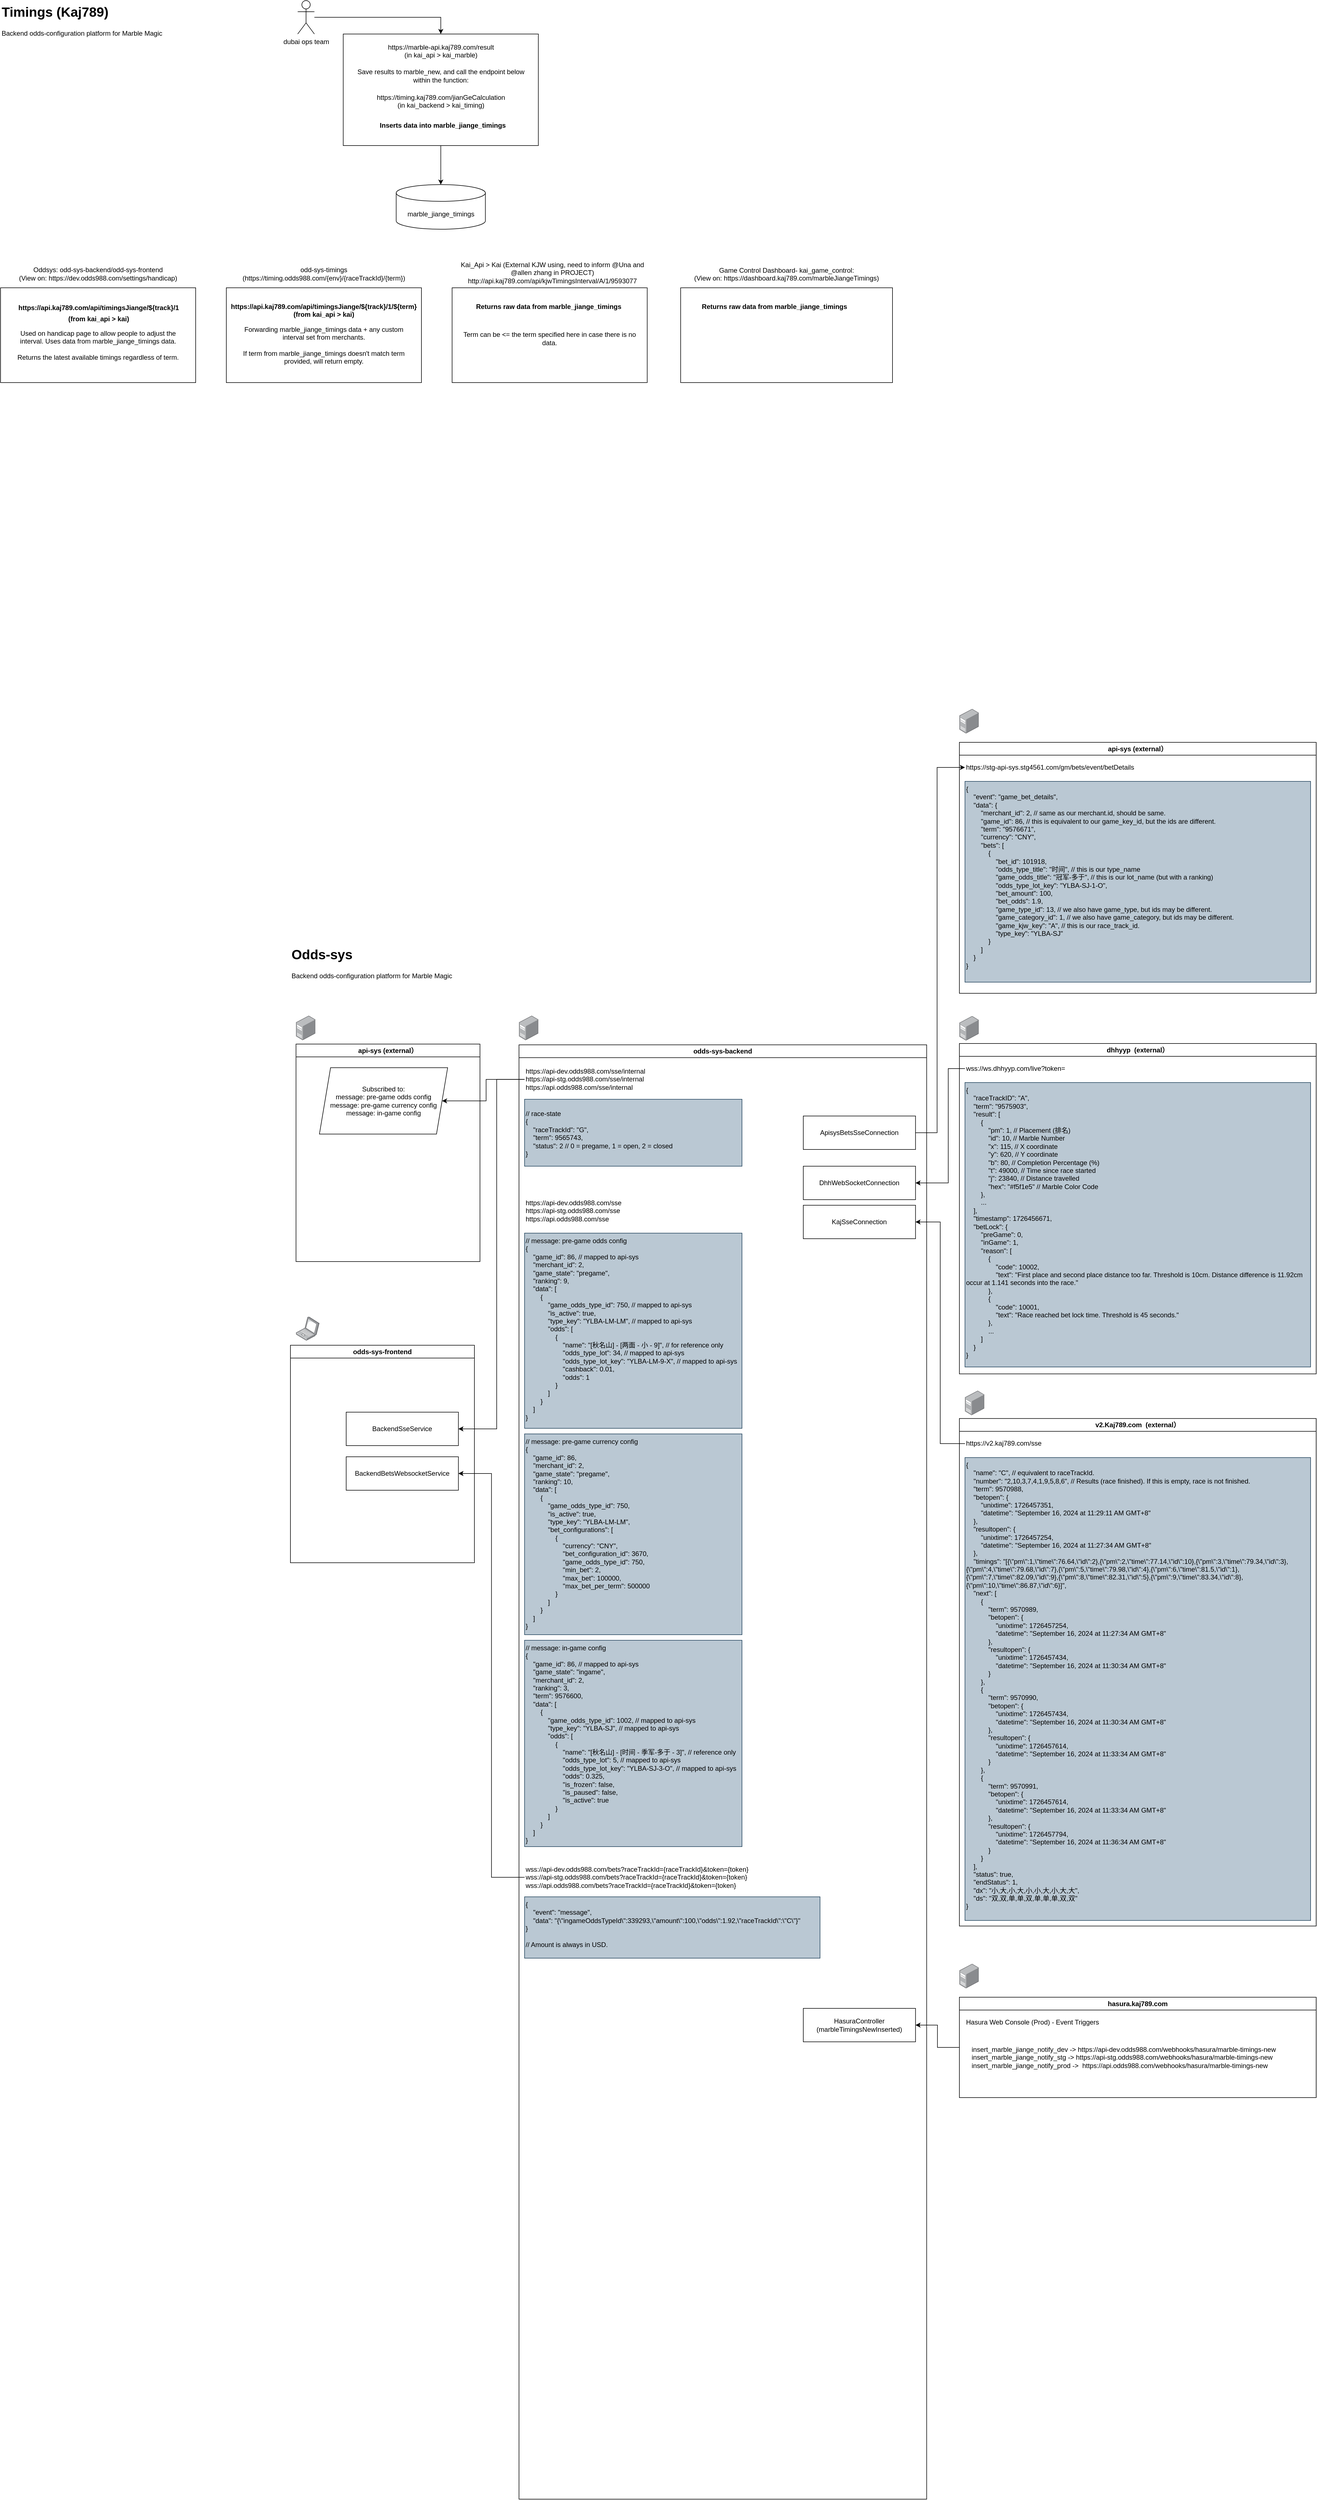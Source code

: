<mxfile version="24.8.6">
  <diagram name="Page-1" id="a9Bd8awxfXG4mOf1hPGa">
    <mxGraphModel dx="8350" dy="5600" grid="1" gridSize="10" guides="1" tooltips="1" connect="1" arrows="1" fold="1" page="1" pageScale="1" pageWidth="850" pageHeight="1100" math="0" shadow="0">
      <root>
        <mxCell id="0" />
        <mxCell id="1" parent="0" />
        <mxCell id="6cosJ_ruShOTFv7M89cE-29" value="" style="rounded=0;whiteSpace=wrap;html=1;fontSize=11;" parent="1" vertex="1">
          <mxGeometry x="-85.29" y="-1550" width="350" height="200" as="geometry" />
        </mxCell>
        <mxCell id="RhFKpbfhdEMoOrh1-Fe3-15" value="odds-sys-backend" style="swimlane;whiteSpace=wrap;html=1;startSize=23;" parent="1" vertex="1">
          <mxGeometry x="230" y="262.4" width="731.3" height="2607.6" as="geometry" />
        </mxCell>
        <mxCell id="RhFKpbfhdEMoOrh1-Fe3-16" value="DhhWebSocketConnection" style="rounded=0;whiteSpace=wrap;html=1;" parent="RhFKpbfhdEMoOrh1-Fe3-15" vertex="1">
          <mxGeometry x="510" y="217.6" width="201.3" height="60" as="geometry" />
        </mxCell>
        <mxCell id="RhFKpbfhdEMoOrh1-Fe3-17" value="KajSseConnection" style="rounded=0;whiteSpace=wrap;html=1;" parent="RhFKpbfhdEMoOrh1-Fe3-15" vertex="1">
          <mxGeometry x="510" y="287.6" width="201.3" height="60" as="geometry" />
        </mxCell>
        <mxCell id="RhFKpbfhdEMoOrh1-Fe3-18" value="https://api-dev.odds988.com/sse/internal&lt;br&gt;https://api-stg.odds988.com/sse/internal&lt;br&gt;https://api.odds988.com/sse/internal" style="text;align=left;verticalAlign=middle;whiteSpace=wrap;rounded=0;html=1;" parent="RhFKpbfhdEMoOrh1-Fe3-15" vertex="1">
          <mxGeometry x="10" y="32" width="260" height="60" as="geometry" />
        </mxCell>
        <mxCell id="12gwARSlPllt_peua3XU-6" value="&lt;p style=&quot;&quot;&gt;&lt;font face=&quot;Helvetica&quot;&gt;&lt;span style=&quot;white-space: pre;&quot;&gt;// race-state&lt;br&gt;{&lt;br&gt;&lt;/span&gt;&lt;span style=&quot;white-space: pre;&quot;&gt;    &quot;raceTrackId&quot;: &quot;G&quot;,&lt;br&gt;&lt;/span&gt;&lt;span style=&quot;white-space: pre;&quot;&gt;    &quot;term&quot;: 9565743,&lt;br&gt;&lt;/span&gt;&lt;span style=&quot;white-space: pre;&quot;&gt;    &quot;status&quot;: 2 // 0 = pregame, 1 = open, 2 = closed&lt;br/&gt;&lt;/span&gt;&lt;span style=&quot;white-space: pre;&quot;&gt;}&lt;/span&gt;&lt;/font&gt;&lt;/p&gt;" style="text;overflow=hidden;rounded=0;whiteSpace=wrap;fillColor=#bac8d3;strokeColor=#23445d;html=1;fontColor=default;" parent="RhFKpbfhdEMoOrh1-Fe3-15" vertex="1">
          <mxGeometry x="10" y="97.6" width="390" height="120" as="geometry" />
        </mxCell>
        <mxCell id="12gwARSlPllt_peua3XU-7" value="&lt;div&gt;// message: pre-game odds config&lt;br&gt;{&lt;/div&gt;&lt;div&gt;&amp;nbsp; &amp;nbsp; &quot;game_id&quot;: 86, // mapped to api-sys&lt;/div&gt;&lt;div&gt;&amp;nbsp; &amp;nbsp; &quot;merchant_id&quot;: 2,&lt;/div&gt;&lt;div&gt;&amp;nbsp; &amp;nbsp; &quot;game_state&quot;: &quot;pregame&quot;,&lt;/div&gt;&lt;div&gt;&amp;nbsp; &amp;nbsp; &quot;ranking&quot;: 9,&lt;/div&gt;&lt;div&gt;&amp;nbsp; &amp;nbsp; &quot;data&quot;: [&lt;/div&gt;&lt;div&gt;&amp;nbsp; &amp;nbsp; &amp;nbsp; &amp;nbsp; {&lt;/div&gt;&lt;div&gt;&amp;nbsp; &amp;nbsp; &amp;nbsp; &amp;nbsp; &amp;nbsp; &amp;nbsp; &quot;game_odds_type_id&quot;: 750, // mapped to api-sys&lt;/div&gt;&lt;div&gt;&amp;nbsp; &amp;nbsp; &amp;nbsp; &amp;nbsp; &amp;nbsp; &amp;nbsp; &quot;is_active&quot;: true,&amp;nbsp;&lt;/div&gt;&lt;div&gt;&amp;nbsp; &amp;nbsp; &amp;nbsp; &amp;nbsp; &amp;nbsp; &amp;nbsp; &quot;type_key&quot;: &quot;YLBA-LM-LM&quot;, // mapped to api-sys&lt;/div&gt;&lt;div&gt;&amp;nbsp; &amp;nbsp; &amp;nbsp; &amp;nbsp; &amp;nbsp; &amp;nbsp; &quot;odds&quot;: [&lt;/div&gt;&lt;div&gt;&amp;nbsp; &amp;nbsp; &amp;nbsp; &amp;nbsp; &amp;nbsp; &amp;nbsp; &amp;nbsp; &amp;nbsp; {&lt;/div&gt;&lt;div&gt;&amp;nbsp; &amp;nbsp; &amp;nbsp; &amp;nbsp; &amp;nbsp; &amp;nbsp; &amp;nbsp; &amp;nbsp; &amp;nbsp; &amp;nbsp; &quot;name&quot;: &quot;[秋名山] - [两面 - 小 - 9]&quot;, // for reference only&lt;/div&gt;&lt;div&gt;&amp;nbsp; &amp;nbsp; &amp;nbsp; &amp;nbsp; &amp;nbsp; &amp;nbsp; &amp;nbsp; &amp;nbsp; &amp;nbsp; &amp;nbsp; &quot;odds_type_lot&quot;: 34, // mapped to api-sys&lt;/div&gt;&lt;div&gt;&amp;nbsp; &amp;nbsp; &amp;nbsp; &amp;nbsp; &amp;nbsp; &amp;nbsp; &amp;nbsp; &amp;nbsp; &amp;nbsp; &amp;nbsp; &quot;odds_type_lot_key&quot;: &quot;YLBA-LM-9-X&quot;, // mapped to api-sys&lt;/div&gt;&lt;div&gt;&amp;nbsp; &amp;nbsp; &amp;nbsp; &amp;nbsp; &amp;nbsp; &amp;nbsp; &amp;nbsp; &amp;nbsp; &amp;nbsp; &amp;nbsp; &quot;cashback&quot;: 0.01,&lt;/div&gt;&lt;div&gt;&amp;nbsp; &amp;nbsp; &amp;nbsp; &amp;nbsp; &amp;nbsp; &amp;nbsp; &amp;nbsp; &amp;nbsp; &amp;nbsp; &amp;nbsp; &quot;odds&quot;: 1&lt;/div&gt;&lt;div&gt;&amp;nbsp; &amp;nbsp; &amp;nbsp; &amp;nbsp; &amp;nbsp; &amp;nbsp; &amp;nbsp; &amp;nbsp; }&lt;/div&gt;&lt;div&gt;&amp;nbsp; &amp;nbsp; &amp;nbsp; &amp;nbsp; &amp;nbsp; &amp;nbsp; ]&lt;/div&gt;&lt;div&gt;&amp;nbsp; &amp;nbsp; &amp;nbsp; &amp;nbsp; }&lt;/div&gt;&lt;div&gt;&amp;nbsp; &amp;nbsp; ]&lt;/div&gt;&lt;div&gt;}&lt;/div&gt;" style="text;overflow=hidden;rounded=0;whiteSpace=wrap;fillColor=#bac8d3;strokeColor=#23445d;html=1;" parent="RhFKpbfhdEMoOrh1-Fe3-15" vertex="1">
          <mxGeometry x="10" y="337.6" width="390" height="350" as="geometry" />
        </mxCell>
        <mxCell id="12gwARSlPllt_peua3XU-8" value="&lt;div&gt;// message: pre-game currency config&lt;br&gt;{&lt;/div&gt;&lt;div&gt;&amp;nbsp; &amp;nbsp; &quot;game_id&quot;: 86,&lt;/div&gt;&lt;div&gt;&amp;nbsp; &amp;nbsp; &quot;merchant_id&quot;: 2,&lt;/div&gt;&lt;div&gt;&amp;nbsp; &amp;nbsp; &quot;game_state&quot;: &quot;pregame&quot;,&lt;/div&gt;&lt;div&gt;&amp;nbsp; &amp;nbsp; &quot;ranking&quot;: 10,&lt;/div&gt;&lt;div&gt;&amp;nbsp; &amp;nbsp; &quot;data&quot;: [&lt;/div&gt;&lt;div&gt;&amp;nbsp; &amp;nbsp; &amp;nbsp; &amp;nbsp; {&lt;/div&gt;&lt;div&gt;&amp;nbsp; &amp;nbsp; &amp;nbsp; &amp;nbsp; &amp;nbsp; &amp;nbsp; &quot;game_odds_type_id&quot;: 750,&lt;/div&gt;&lt;div&gt;&amp;nbsp; &amp;nbsp; &amp;nbsp; &amp;nbsp; &amp;nbsp; &amp;nbsp; &quot;is_active&quot;: true,&lt;/div&gt;&lt;div&gt;&amp;nbsp; &amp;nbsp; &amp;nbsp; &amp;nbsp; &amp;nbsp; &amp;nbsp; &quot;type_key&quot;: &quot;YLBA-LM-LM&quot;,&lt;/div&gt;&lt;div&gt;&amp;nbsp; &amp;nbsp; &amp;nbsp; &amp;nbsp; &amp;nbsp; &amp;nbsp; &quot;bet_configurations&quot;: [&lt;/div&gt;&lt;div&gt;&amp;nbsp; &amp;nbsp; &amp;nbsp; &amp;nbsp; &amp;nbsp; &amp;nbsp; &amp;nbsp; &amp;nbsp; {&lt;/div&gt;&lt;div&gt;&amp;nbsp; &amp;nbsp; &amp;nbsp; &amp;nbsp; &amp;nbsp; &amp;nbsp; &amp;nbsp; &amp;nbsp; &amp;nbsp; &amp;nbsp; &quot;currency&quot;: &quot;CNY&quot;,&lt;/div&gt;&lt;div&gt;&amp;nbsp; &amp;nbsp; &amp;nbsp; &amp;nbsp; &amp;nbsp; &amp;nbsp; &amp;nbsp; &amp;nbsp; &amp;nbsp; &amp;nbsp; &quot;bet_configuration_id&quot;: 3670,&lt;/div&gt;&lt;div&gt;&amp;nbsp; &amp;nbsp; &amp;nbsp; &amp;nbsp; &amp;nbsp; &amp;nbsp; &amp;nbsp; &amp;nbsp; &amp;nbsp; &amp;nbsp; &quot;game_odds_type_id&quot;: 750,&lt;/div&gt;&lt;div&gt;&amp;nbsp; &amp;nbsp; &amp;nbsp; &amp;nbsp; &amp;nbsp; &amp;nbsp; &amp;nbsp; &amp;nbsp; &amp;nbsp; &amp;nbsp; &quot;min_bet&quot;: 2,&lt;/div&gt;&lt;div&gt;&amp;nbsp; &amp;nbsp; &amp;nbsp; &amp;nbsp; &amp;nbsp; &amp;nbsp; &amp;nbsp; &amp;nbsp; &amp;nbsp; &amp;nbsp; &quot;max_bet&quot;: 100000,&lt;/div&gt;&lt;div&gt;&amp;nbsp; &amp;nbsp; &amp;nbsp; &amp;nbsp; &amp;nbsp; &amp;nbsp; &amp;nbsp; &amp;nbsp; &amp;nbsp; &amp;nbsp; &quot;max_bet_per_term&quot;: 500000&lt;/div&gt;&lt;div&gt;&amp;nbsp; &amp;nbsp; &amp;nbsp; &amp;nbsp; &amp;nbsp; &amp;nbsp; &amp;nbsp; &amp;nbsp; }&lt;/div&gt;&lt;div&gt;&amp;nbsp; &amp;nbsp; &amp;nbsp; &amp;nbsp; &amp;nbsp; &amp;nbsp; ]&lt;/div&gt;&lt;div&gt;&amp;nbsp; &amp;nbsp; &amp;nbsp; &amp;nbsp; }&lt;/div&gt;&lt;div&gt;&amp;nbsp; &amp;nbsp; ]&lt;/div&gt;&lt;div&gt;}&lt;/div&gt;" style="text;overflow=hidden;rounded=0;whiteSpace=wrap;fillColor=#bac8d3;strokeColor=#23445d;html=1;" parent="RhFKpbfhdEMoOrh1-Fe3-15" vertex="1">
          <mxGeometry x="10" y="697.6" width="390" height="360" as="geometry" />
        </mxCell>
        <mxCell id="12gwARSlPllt_peua3XU-9" value="// message: in-game config&lt;br&gt;&lt;div&gt;{&lt;/div&gt;&lt;div&gt;&amp;nbsp; &amp;nbsp; &quot;game_id&quot;: 86, // mapped to api-sys&lt;/div&gt;&lt;div&gt;&amp;nbsp; &amp;nbsp; &quot;game_state&quot;: &quot;ingame&quot;,&lt;/div&gt;&lt;div&gt;&amp;nbsp; &amp;nbsp; &quot;merchant_id&quot;: 2,&lt;/div&gt;&lt;div&gt;&amp;nbsp; &amp;nbsp; &quot;ranking&quot;: 3,&lt;/div&gt;&lt;div&gt;&amp;nbsp; &amp;nbsp; &quot;term&quot;: 9576600,&lt;/div&gt;&lt;div&gt;&amp;nbsp; &amp;nbsp; &quot;data&quot;: [&lt;/div&gt;&lt;div&gt;&amp;nbsp; &amp;nbsp; &amp;nbsp; &amp;nbsp; {&lt;/div&gt;&lt;div&gt;&amp;nbsp; &amp;nbsp; &amp;nbsp; &amp;nbsp; &amp;nbsp; &amp;nbsp; &quot;game_odds_type_id&quot;: 1002,&amp;nbsp;&lt;span style=&quot;background-color: initial;&quot;&gt;// mapped to api-sys&lt;/span&gt;&lt;/div&gt;&lt;div&gt;&amp;nbsp; &amp;nbsp; &amp;nbsp; &amp;nbsp; &amp;nbsp; &amp;nbsp; &quot;type_key&quot;: &quot;YLBA-SJ&quot;,&amp;nbsp;&lt;span style=&quot;background-color: initial;&quot;&gt;// mapped to api-sys&lt;/span&gt;&lt;/div&gt;&lt;div&gt;&amp;nbsp; &amp;nbsp; &amp;nbsp; &amp;nbsp; &amp;nbsp; &amp;nbsp; &quot;odds&quot;: [&lt;/div&gt;&lt;div&gt;&amp;nbsp; &amp;nbsp; &amp;nbsp; &amp;nbsp; &amp;nbsp; &amp;nbsp; &amp;nbsp; &amp;nbsp; {&lt;/div&gt;&lt;div&gt;&amp;nbsp; &amp;nbsp; &amp;nbsp; &amp;nbsp; &amp;nbsp; &amp;nbsp; &amp;nbsp; &amp;nbsp; &amp;nbsp; &amp;nbsp; &quot;name&quot;: &quot;[秋名山] - [时间 - 季军-多于 - 3]&quot;, // reference only&lt;/div&gt;&lt;div&gt;&amp;nbsp; &amp;nbsp; &amp;nbsp; &amp;nbsp; &amp;nbsp; &amp;nbsp; &amp;nbsp; &amp;nbsp; &amp;nbsp; &amp;nbsp; &quot;odds_type_lot&quot;: 5,&amp;nbsp;&lt;span style=&quot;background-color: initial;&quot;&gt;// mapped to api-sys&lt;/span&gt;&lt;/div&gt;&lt;div&gt;&amp;nbsp; &amp;nbsp; &amp;nbsp; &amp;nbsp; &amp;nbsp; &amp;nbsp; &amp;nbsp; &amp;nbsp; &amp;nbsp; &amp;nbsp; &quot;odds_type_lot_key&quot;: &quot;YLBA-SJ-3-O&quot;,&amp;nbsp;&lt;span style=&quot;background-color: initial;&quot;&gt;// mapped to api-sys&lt;/span&gt;&lt;/div&gt;&lt;div&gt;&amp;nbsp; &amp;nbsp; &amp;nbsp; &amp;nbsp; &amp;nbsp; &amp;nbsp; &amp;nbsp; &amp;nbsp; &amp;nbsp; &amp;nbsp; &quot;odds&quot;: 0.325,&lt;/div&gt;&lt;div&gt;&amp;nbsp; &amp;nbsp; &amp;nbsp; &amp;nbsp; &amp;nbsp; &amp;nbsp; &amp;nbsp; &amp;nbsp; &amp;nbsp; &amp;nbsp; &quot;is_frozen&quot;: false,&lt;/div&gt;&lt;div&gt;&amp;nbsp; &amp;nbsp; &amp;nbsp; &amp;nbsp; &amp;nbsp; &amp;nbsp; &amp;nbsp; &amp;nbsp; &amp;nbsp; &amp;nbsp; &quot;is_paused&quot;: false,&lt;/div&gt;&lt;div&gt;&amp;nbsp; &amp;nbsp; &amp;nbsp; &amp;nbsp; &amp;nbsp; &amp;nbsp; &amp;nbsp; &amp;nbsp; &amp;nbsp; &amp;nbsp; &quot;is_active&quot;: true&lt;/div&gt;&lt;div&gt;&amp;nbsp; &amp;nbsp; &amp;nbsp; &amp;nbsp; &amp;nbsp; &amp;nbsp; &amp;nbsp; &amp;nbsp; }&lt;/div&gt;&lt;div&gt;&amp;nbsp; &amp;nbsp; &amp;nbsp; &amp;nbsp; &amp;nbsp; &amp;nbsp; ]&lt;/div&gt;&lt;div&gt;&amp;nbsp; &amp;nbsp; &amp;nbsp; &amp;nbsp; }&lt;/div&gt;&lt;div&gt;&amp;nbsp; &amp;nbsp; ]&lt;/div&gt;&lt;div&gt;}&lt;/div&gt;" style="text;overflow=hidden;rounded=0;whiteSpace=wrap;fillColor=#bac8d3;strokeColor=#23445d;html=1;" parent="RhFKpbfhdEMoOrh1-Fe3-15" vertex="1">
          <mxGeometry x="10" y="1067.6" width="390" height="370" as="geometry" />
        </mxCell>
        <mxCell id="12gwARSlPllt_peua3XU-11" value="&lt;div&gt;{&lt;/div&gt;&lt;div&gt;&amp;nbsp; &amp;nbsp; &quot;event&quot;: &quot;message&quot;,&lt;/div&gt;&lt;div&gt;&amp;nbsp; &amp;nbsp; &quot;data&quot;: &quot;{\&quot;ingameOddsTypeId\&quot;:339293,\&quot;amount\&quot;:100,\&quot;odds\&quot;:1.92,\&quot;raceTrackId\&quot;:\&quot;C\&quot;}&quot;&lt;/div&gt;&lt;div&gt;}&lt;br&gt;&lt;br&gt;// Amount is always in USD.&lt;/div&gt;" style="text;overflow=hidden;rounded=0;whiteSpace=wrap;fillColor=#bac8d3;strokeColor=#23445d;html=1;" parent="RhFKpbfhdEMoOrh1-Fe3-15" vertex="1">
          <mxGeometry x="10" y="1527.6" width="530" height="110" as="geometry" />
        </mxCell>
        <mxCell id="12gwARSlPllt_peua3XU-12" value="&lt;div&gt;wss://api-dev.odds988.com/bets?raceTrackId={raceTrackId}&amp;amp;token={token}&lt;br&gt;wss://api-stg.odds988.com/bets?raceTrackId={raceTrackId}&amp;amp;token={token}&lt;br&gt;wss://api.odds988.com/bets?raceTrackId={raceTrackId}&amp;amp;token={token}&lt;br&gt;&lt;/div&gt;" style="text;html=1;align=left;verticalAlign=middle;whiteSpace=wrap;rounded=0;" parent="RhFKpbfhdEMoOrh1-Fe3-15" vertex="1">
          <mxGeometry x="10" y="1477.6" width="690" height="30" as="geometry" />
        </mxCell>
        <mxCell id="12gwARSlPllt_peua3XU-34" value="https://api-dev.odds988.com/sse&lt;br&gt;https://api-stg.odds988.com/sse&lt;br&gt;https://api.odds988.com/sse" style="text;align=left;verticalAlign=middle;whiteSpace=wrap;rounded=0;html=1;" parent="RhFKpbfhdEMoOrh1-Fe3-15" vertex="1">
          <mxGeometry x="10" y="267.6" width="220" height="60" as="geometry" />
        </mxCell>
        <mxCell id="_XhJAt9xaV3MbSmSUqA4-25" value="ApisysBetsSseConnection" style="rounded=0;whiteSpace=wrap;html=1;" parent="RhFKpbfhdEMoOrh1-Fe3-15" vertex="1">
          <mxGeometry x="510" y="127.6" width="201.3" height="60" as="geometry" />
        </mxCell>
        <mxCell id="X_T1SaOMzvIlwIMJYtU7-8" value="HasuraController&lt;br&gt;(marbleTimingsNewInserted)" style="rounded=0;whiteSpace=wrap;html=1;" vertex="1" parent="RhFKpbfhdEMoOrh1-Fe3-15">
          <mxGeometry x="510" y="1727.6" width="201.3" height="60" as="geometry" />
        </mxCell>
        <mxCell id="RhFKpbfhdEMoOrh1-Fe3-20" value="dhhyyp&amp;nbsp;&amp;nbsp;(external）" style="swimlane;whiteSpace=wrap;html=1;startSize=23;" parent="1" vertex="1">
          <mxGeometry x="1020" y="260" width="640" height="592.4" as="geometry" />
        </mxCell>
        <mxCell id="RhFKpbfhdEMoOrh1-Fe3-21" value="{&lt;br&gt;&amp;nbsp; &amp;nbsp; &quot;raceTrackID&quot;: &quot;A&quot;,&lt;br&gt;&amp;nbsp; &amp;nbsp; &quot;term&quot;: &quot;9575903&quot;,&lt;br&gt;&amp;nbsp; &amp;nbsp; &quot;result&quot;: [&lt;br&gt;&amp;nbsp; &amp;nbsp; &amp;nbsp; &amp;nbsp; {&lt;br&gt;&amp;nbsp; &amp;nbsp; &amp;nbsp; &amp;nbsp; &amp;nbsp; &amp;nbsp; &quot;pm&quot;: 1, // Placement (排名)&lt;br&gt;&amp;nbsp; &amp;nbsp; &amp;nbsp; &amp;nbsp; &amp;nbsp; &amp;nbsp; &quot;id&quot;: 10, // Marble Number&lt;br&gt;&amp;nbsp; &amp;nbsp; &amp;nbsp; &amp;nbsp; &amp;nbsp; &amp;nbsp; &quot;x&quot;: 115, // X coordinate&lt;br&gt;&amp;nbsp; &amp;nbsp; &amp;nbsp; &amp;nbsp; &amp;nbsp; &amp;nbsp; &quot;y&quot;: 620, // Y coordinate&lt;br&gt;&amp;nbsp; &amp;nbsp; &amp;nbsp; &amp;nbsp; &amp;nbsp; &amp;nbsp; &quot;b&quot;: 80, // Completion Percentage (%)&lt;br&gt;&amp;nbsp; &amp;nbsp; &amp;nbsp; &amp;nbsp; &amp;nbsp; &amp;nbsp; &quot;t&quot;: 49000, // Time since race started&lt;br&gt;&amp;nbsp; &amp;nbsp; &amp;nbsp; &amp;nbsp; &amp;nbsp; &amp;nbsp; &quot;j&quot;: 23840, // Distance travelled&lt;br&gt;&amp;nbsp; &amp;nbsp; &amp;nbsp; &amp;nbsp; &amp;nbsp; &amp;nbsp; &quot;hex&quot;: &quot;#f5f1e5&quot; // Marble Color Code&lt;br&gt;&amp;nbsp; &amp;nbsp; &amp;nbsp; &amp;nbsp; },&lt;br&gt;&lt;span style=&quot;white-space: pre;&quot;&gt;&#x9;&lt;/span&gt;...&lt;br&gt;&amp;nbsp; &amp;nbsp; ],&lt;br&gt;&amp;nbsp; &amp;nbsp; &quot;timestamp&quot;: 1726456671,&amp;nbsp;&lt;br&gt;&amp;nbsp; &amp;nbsp; &quot;betLock&quot;: {&lt;br&gt;&amp;nbsp; &amp;nbsp; &amp;nbsp; &amp;nbsp; &quot;preGame&quot;: 0,&lt;br&gt;&amp;nbsp; &amp;nbsp; &amp;nbsp; &amp;nbsp; &quot;inGame&quot;: 1,&lt;br&gt;&lt;span style=&quot;background-color: initial;&quot;&gt;&amp;nbsp; &amp;nbsp; &amp;nbsp; &amp;nbsp; &quot;reason&quot;: [&lt;/span&gt;&lt;br&gt;&lt;span style=&quot;background-color: initial;&quot;&gt;&amp;nbsp; &amp;nbsp; &amp;nbsp; &amp;nbsp; &amp;nbsp; &amp;nbsp; {&lt;/span&gt;&lt;br&gt;&lt;span style=&quot;background-color: initial;&quot;&gt;&amp;nbsp; &amp;nbsp; &amp;nbsp; &amp;nbsp; &amp;nbsp; &amp;nbsp; &amp;nbsp; &amp;nbsp; &quot;code&quot;: 10002,&lt;/span&gt;&lt;br&gt;&lt;span style=&quot;background-color: initial;&quot;&gt;&amp;nbsp; &amp;nbsp; &amp;nbsp; &amp;nbsp; &amp;nbsp; &amp;nbsp; &amp;nbsp; &amp;nbsp; &quot;text&quot;: &quot;First place and second place distance too far. Threshold is 10cm. Distance difference is 11.92cm occur at 1.141 seconds into the race.&quot;&lt;/span&gt;&lt;br&gt;&lt;span style=&quot;background-color: initial;&quot;&gt;&amp;nbsp; &amp;nbsp; &amp;nbsp; &amp;nbsp; &amp;nbsp; &amp;nbsp; },&lt;/span&gt;&lt;br&gt;&lt;span style=&quot;background-color: initial;&quot;&gt;&amp;nbsp; &amp;nbsp; &amp;nbsp; &amp;nbsp; &amp;nbsp; &amp;nbsp; {&lt;/span&gt;&lt;br&gt;&lt;span style=&quot;background-color: initial;&quot;&gt;&amp;nbsp; &amp;nbsp; &amp;nbsp; &amp;nbsp; &amp;nbsp; &amp;nbsp; &amp;nbsp; &amp;nbsp; &quot;code&quot;: 10001,&lt;/span&gt;&lt;br&gt;&lt;span style=&quot;background-color: initial;&quot;&gt;&amp;nbsp; &amp;nbsp; &amp;nbsp; &amp;nbsp; &amp;nbsp; &amp;nbsp; &amp;nbsp; &amp;nbsp; &quot;text&quot;: &quot;Race reached bet lock time. Threshold is 45 seconds.&quot;&lt;/span&gt;&lt;br&gt;&amp;nbsp; &amp;nbsp; &amp;nbsp; &amp;nbsp; &amp;nbsp; &amp;nbsp; },&lt;div&gt;&lt;span style=&quot;white-space: pre;&quot;&gt;&#x9;    ...&lt;/span&gt;&lt;br&gt;&amp;nbsp; &amp;nbsp; &amp;nbsp; &amp;nbsp; ]&lt;br&gt;&amp;nbsp; &amp;nbsp; }&lt;br&gt;}&lt;/div&gt;" style="text;overflow=hidden;rounded=0;whiteSpace=wrap;html=1;fillColor=#bac8d3;strokeColor=#23445d;" parent="RhFKpbfhdEMoOrh1-Fe3-20" vertex="1">
          <mxGeometry x="10" y="70" width="620" height="510" as="geometry" />
        </mxCell>
        <UserObject label="wss://ws.dhhyyp.com/live?token=" link="&#xa;&lt;div style=&quot;color: #cccccc;background-color: #1f1f1f;font-family: Consolas, &#39;Courier New&#39;, monospace;font-weight: normal;font-size: 14px;line-height: 19px;white-space: pre;&quot;&gt;&lt;div&gt;&lt;span style=&quot;color: #cccccc;&quot;&gt;wss://ws.dhhyyp.com/live?&lt;/span&gt;&lt;span style=&quot;color: #569cd6;&quot;&gt;token&lt;/span&gt;&lt;span style=&quot;color: #cccccc;&quot;&gt;=&lt;/span&gt;&lt;/div&gt;&lt;/div&gt;&#xa;&#xa;" id="RhFKpbfhdEMoOrh1-Fe3-22">
          <mxCell style="text;align=left;verticalAlign=middle;whiteSpace=wrap;rounded=0;html=1;" parent="RhFKpbfhdEMoOrh1-Fe3-20" vertex="1">
            <mxGeometry x="10" y="30" width="250" height="30" as="geometry" />
          </mxCell>
        </UserObject>
        <mxCell id="RhFKpbfhdEMoOrh1-Fe3-24" value="&lt;h1 style=&quot;margin-top: 0px;&quot;&gt;Odds-sys&lt;/h1&gt;&lt;p&gt;Backend odds-configuration platform for Marble Magic&lt;/p&gt;" style="text;html=1;whiteSpace=wrap;overflow=hidden;rounded=0;" parent="1" vertex="1">
          <mxGeometry x="-180" y="80" width="320" height="90" as="geometry" />
        </mxCell>
        <mxCell id="RhFKpbfhdEMoOrh1-Fe3-25" value="v2.Kaj789.com&amp;nbsp;&amp;nbsp;(external）" style="swimlane;whiteSpace=wrap;html=1;startSize=23;" parent="1" vertex="1">
          <mxGeometry x="1020" y="932.4" width="640" height="910" as="geometry" />
        </mxCell>
        <mxCell id="RhFKpbfhdEMoOrh1-Fe3-26" value="{&lt;br&gt;&amp;nbsp; &amp;nbsp; &quot;name&quot;: &quot;C&quot;, // equivalent to raceTrackId.&lt;br&gt;&amp;nbsp; &amp;nbsp; &quot;number&quot;: &quot;2,10,3,7,4,1,9,5,8,6&quot;, // Results (race finished). If this is empty, race is not finished.&lt;br&gt;&amp;nbsp; &amp;nbsp; &quot;term&quot;: 9570988,&lt;br&gt;&amp;nbsp; &amp;nbsp; &quot;betopen&quot;: {&lt;br&gt;&amp;nbsp; &amp;nbsp; &amp;nbsp; &amp;nbsp; &quot;unixtime&quot;: 1726457351,&lt;br&gt;&amp;nbsp; &amp;nbsp; &amp;nbsp; &amp;nbsp; &quot;datetime&quot;: &quot;September 16, 2024 at 11:29:11 AM GMT+8&quot;&lt;br&gt;&amp;nbsp; &amp;nbsp; },&lt;br&gt;&amp;nbsp; &amp;nbsp; &quot;resultopen&quot;: {&lt;br&gt;&amp;nbsp; &amp;nbsp; &amp;nbsp; &amp;nbsp; &quot;unixtime&quot;: 1726457254,&lt;br&gt;&amp;nbsp; &amp;nbsp; &amp;nbsp; &amp;nbsp; &quot;datetime&quot;: &quot;September 16, 2024 at 11:27:34 AM GMT+8&quot;&lt;br&gt;&amp;nbsp; &amp;nbsp; },&lt;br&gt;&amp;nbsp; &amp;nbsp; &quot;timings&quot;: &quot;[{\&quot;pm\&quot;:1,\&quot;time\&quot;:76.64,\&quot;id\&quot;:2},{\&quot;pm\&quot;:2,\&quot;time\&quot;:77.14,\&quot;id\&quot;:10},{\&quot;pm\&quot;:3,\&quot;time\&quot;:79.34,\&quot;id\&quot;:3},{\&quot;pm\&quot;:4,\&quot;time\&quot;:79.68,\&quot;id\&quot;:7},{\&quot;pm\&quot;:5,\&quot;time\&quot;:79.98,\&quot;id\&quot;:4},{\&quot;pm\&quot;:6,\&quot;time\&quot;:81.5,\&quot;id\&quot;:1},{\&quot;pm\&quot;:7,\&quot;time\&quot;:82.09,\&quot;id\&quot;:9},{\&quot;pm\&quot;:8,\&quot;time\&quot;:82.31,\&quot;id\&quot;:5},{\&quot;pm\&quot;:9,\&quot;time\&quot;:83.34,\&quot;id\&quot;:8},{\&quot;pm\&quot;:10,\&quot;time\&quot;:86.87,\&quot;id\&quot;:6}]&quot;,&lt;br&gt;&amp;nbsp; &amp;nbsp; &quot;next&quot;: [&lt;br&gt;&amp;nbsp; &amp;nbsp; &amp;nbsp; &amp;nbsp; {&lt;br&gt;&amp;nbsp; &amp;nbsp; &amp;nbsp; &amp;nbsp; &amp;nbsp; &amp;nbsp; &quot;term&quot;: 9570989,&lt;br&gt;&amp;nbsp; &amp;nbsp; &amp;nbsp; &amp;nbsp; &amp;nbsp; &amp;nbsp; &quot;betopen&quot;: {&lt;br&gt;&amp;nbsp; &amp;nbsp; &amp;nbsp; &amp;nbsp; &amp;nbsp; &amp;nbsp; &amp;nbsp; &amp;nbsp; &quot;unixtime&quot;: 1726457254,&lt;br&gt;&amp;nbsp; &amp;nbsp; &amp;nbsp; &amp;nbsp; &amp;nbsp; &amp;nbsp; &amp;nbsp; &amp;nbsp; &quot;datetime&quot;: &quot;September 16, 2024 at 11:27:34 AM GMT+8&quot;&lt;br&gt;&amp;nbsp; &amp;nbsp; &amp;nbsp; &amp;nbsp; &amp;nbsp; &amp;nbsp; },&lt;br&gt;&amp;nbsp; &amp;nbsp; &amp;nbsp; &amp;nbsp; &amp;nbsp; &amp;nbsp; &quot;resultopen&quot;: {&lt;br&gt;&amp;nbsp; &amp;nbsp; &amp;nbsp; &amp;nbsp; &amp;nbsp; &amp;nbsp; &amp;nbsp; &amp;nbsp; &quot;unixtime&quot;: 1726457434,&lt;br&gt;&amp;nbsp; &amp;nbsp; &amp;nbsp; &amp;nbsp; &amp;nbsp; &amp;nbsp; &amp;nbsp; &amp;nbsp; &quot;datetime&quot;: &quot;September 16, 2024 at 11:30:34 AM GMT+8&quot;&lt;br&gt;&amp;nbsp; &amp;nbsp; &amp;nbsp; &amp;nbsp; &amp;nbsp; &amp;nbsp; }&lt;br&gt;&amp;nbsp; &amp;nbsp; &amp;nbsp; &amp;nbsp; },&lt;br&gt;&amp;nbsp; &amp;nbsp; &amp;nbsp; &amp;nbsp; {&lt;br&gt;&amp;nbsp; &amp;nbsp; &amp;nbsp; &amp;nbsp; &amp;nbsp; &amp;nbsp; &quot;term&quot;: 9570990,&lt;br&gt;&amp;nbsp; &amp;nbsp; &amp;nbsp; &amp;nbsp; &amp;nbsp; &amp;nbsp; &quot;betopen&quot;: {&lt;br&gt;&amp;nbsp; &amp;nbsp; &amp;nbsp; &amp;nbsp; &amp;nbsp; &amp;nbsp; &amp;nbsp; &amp;nbsp; &quot;unixtime&quot;: 1726457434,&lt;br&gt;&amp;nbsp; &amp;nbsp; &amp;nbsp; &amp;nbsp; &amp;nbsp; &amp;nbsp; &amp;nbsp; &amp;nbsp; &quot;datetime&quot;: &quot;September 16, 2024 at 11:30:34 AM GMT+8&quot;&lt;br&gt;&amp;nbsp; &amp;nbsp; &amp;nbsp; &amp;nbsp; &amp;nbsp; &amp;nbsp; },&lt;br&gt;&amp;nbsp; &amp;nbsp; &amp;nbsp; &amp;nbsp; &amp;nbsp; &amp;nbsp; &quot;resultopen&quot;: {&lt;br&gt;&amp;nbsp; &amp;nbsp; &amp;nbsp; &amp;nbsp; &amp;nbsp; &amp;nbsp; &amp;nbsp; &amp;nbsp; &quot;unixtime&quot;: 1726457614,&lt;br&gt;&amp;nbsp; &amp;nbsp; &amp;nbsp; &amp;nbsp; &amp;nbsp; &amp;nbsp; &amp;nbsp; &amp;nbsp; &quot;datetime&quot;: &quot;September 16, 2024 at 11:33:34 AM GMT+8&quot;&lt;br&gt;&amp;nbsp; &amp;nbsp; &amp;nbsp; &amp;nbsp; &amp;nbsp; &amp;nbsp; }&lt;br&gt;&amp;nbsp; &amp;nbsp; &amp;nbsp; &amp;nbsp; },&lt;br&gt;&amp;nbsp; &amp;nbsp; &amp;nbsp; &amp;nbsp; {&lt;br&gt;&amp;nbsp; &amp;nbsp; &amp;nbsp; &amp;nbsp; &amp;nbsp; &amp;nbsp; &quot;term&quot;: 9570991,&lt;br&gt;&amp;nbsp; &amp;nbsp; &amp;nbsp; &amp;nbsp; &amp;nbsp; &amp;nbsp; &quot;betopen&quot;: {&lt;br&gt;&amp;nbsp; &amp;nbsp; &amp;nbsp; &amp;nbsp; &amp;nbsp; &amp;nbsp; &amp;nbsp; &amp;nbsp; &quot;unixtime&quot;: 1726457614,&lt;br&gt;&amp;nbsp; &amp;nbsp; &amp;nbsp; &amp;nbsp; &amp;nbsp; &amp;nbsp; &amp;nbsp; &amp;nbsp; &quot;datetime&quot;: &quot;September 16, 2024 at 11:33:34 AM GMT+8&quot;&lt;br&gt;&amp;nbsp; &amp;nbsp; &amp;nbsp; &amp;nbsp; &amp;nbsp; &amp;nbsp; },&lt;br&gt;&amp;nbsp; &amp;nbsp; &amp;nbsp; &amp;nbsp; &amp;nbsp; &amp;nbsp; &quot;resultopen&quot;: {&lt;br&gt;&amp;nbsp; &amp;nbsp; &amp;nbsp; &amp;nbsp; &amp;nbsp; &amp;nbsp; &amp;nbsp; &amp;nbsp; &quot;unixtime&quot;: 1726457794,&lt;br&gt;&amp;nbsp; &amp;nbsp; &amp;nbsp; &amp;nbsp; &amp;nbsp; &amp;nbsp; &amp;nbsp; &amp;nbsp; &quot;datetime&quot;: &quot;September 16, 2024 at 11:36:34 AM GMT+8&quot;&lt;br&gt;&amp;nbsp; &amp;nbsp; &amp;nbsp; &amp;nbsp; &amp;nbsp; &amp;nbsp; }&lt;br&gt;&amp;nbsp; &amp;nbsp; &amp;nbsp; &amp;nbsp; }&lt;br&gt;&amp;nbsp; &amp;nbsp; ],&lt;br&gt;&amp;nbsp; &amp;nbsp; &quot;status&quot;: true,&lt;br&gt;&amp;nbsp; &amp;nbsp; &quot;endStatus&quot;: 1,&lt;br&gt;&amp;nbsp; &amp;nbsp; &quot;dx&quot;: &quot;小,大,小,大,小,小,大,小,大,大&quot;,&lt;br&gt;&amp;nbsp; &amp;nbsp; &quot;ds&quot;: &quot;双,双,单,单,双,单,单,单,双,双&quot;&lt;br&gt;}" style="text;overflow=hidden;rounded=0;whiteSpace=wrap;fillColor=#bac8d3;strokeColor=#23445d;html=1;" parent="RhFKpbfhdEMoOrh1-Fe3-25" vertex="1">
          <mxGeometry x="10" y="70" width="620" height="830" as="geometry" />
        </mxCell>
        <UserObject label="https://v2.kaj789.com/sse" link="&#xa;&lt;div style=&quot;color: #cccccc;background-color: #1f1f1f;font-family: Consolas, &#39;Courier New&#39;, monospace;font-weight: normal;font-size: 14px;line-height: 19px;white-space: pre;&quot;&gt;&lt;div&gt;&lt;span style=&quot;color: #cccccc;&quot;&gt;wss://ws.dhhyyp.com/live?&lt;/span&gt;&lt;span style=&quot;color: #569cd6;&quot;&gt;token&lt;/span&gt;&lt;span style=&quot;color: #cccccc;&quot;&gt;=&lt;/span&gt;&lt;/div&gt;&lt;/div&gt;&#xa;&#xa;" id="RhFKpbfhdEMoOrh1-Fe3-27">
          <mxCell style="text;align=left;verticalAlign=middle;whiteSpace=wrap;rounded=0;html=1;" parent="RhFKpbfhdEMoOrh1-Fe3-25" vertex="1">
            <mxGeometry x="10" y="30" width="250" height="30" as="geometry" />
          </mxCell>
        </UserObject>
        <mxCell id="RhFKpbfhdEMoOrh1-Fe3-29" style="edgeStyle=orthogonalEdgeStyle;rounded=0;orthogonalLoop=1;jettySize=auto;html=1;exitX=0;exitY=0.5;exitDx=0;exitDy=0;entryX=1;entryY=0.5;entryDx=0;entryDy=0;verticalAlign=middle;" parent="1" source="RhFKpbfhdEMoOrh1-Fe3-22" target="RhFKpbfhdEMoOrh1-Fe3-16" edge="1">
          <mxGeometry relative="1" as="geometry">
            <Array as="points">
              <mxPoint x="1000" y="305" />
              <mxPoint x="1000" y="510" />
            </Array>
          </mxGeometry>
        </mxCell>
        <mxCell id="RhFKpbfhdEMoOrh1-Fe3-30" style="edgeStyle=orthogonalEdgeStyle;rounded=0;orthogonalLoop=1;jettySize=auto;html=1;exitX=0;exitY=0.5;exitDx=0;exitDy=0;entryX=1;entryY=0.5;entryDx=0;entryDy=0;" parent="1" source="RhFKpbfhdEMoOrh1-Fe3-27" target="RhFKpbfhdEMoOrh1-Fe3-17" edge="1">
          <mxGeometry relative="1" as="geometry" />
        </mxCell>
        <mxCell id="12gwARSlPllt_peua3XU-16" value="odds-sys-frontend" style="swimlane;whiteSpace=wrap;html=1;startSize=23;" parent="1" vertex="1">
          <mxGeometry x="-180" y="801" width="330" height="390" as="geometry" />
        </mxCell>
        <mxCell id="12gwARSlPllt_peua3XU-17" value="BackendBetsWebsocketService" style="rounded=0;whiteSpace=wrap;html=1;" parent="12gwARSlPllt_peua3XU-16" vertex="1">
          <mxGeometry x="100" y="200" width="201.3" height="60" as="geometry" />
        </mxCell>
        <mxCell id="12gwARSlPllt_peua3XU-18" value="BackendSseService" style="rounded=0;whiteSpace=wrap;html=1;" parent="12gwARSlPllt_peua3XU-16" vertex="1">
          <mxGeometry x="100" y="120" width="201.3" height="60" as="geometry" />
        </mxCell>
        <mxCell id="12gwARSlPllt_peua3XU-29" style="edgeStyle=orthogonalEdgeStyle;rounded=0;orthogonalLoop=1;jettySize=auto;html=1;exitX=0;exitY=0.5;exitDx=0;exitDy=0;entryX=1;entryY=0.5;entryDx=0;entryDy=0;" parent="1" source="12gwARSlPllt_peua3XU-12" target="12gwARSlPllt_peua3XU-17" edge="1">
          <mxGeometry relative="1" as="geometry" />
        </mxCell>
        <mxCell id="12gwARSlPllt_peua3XU-27" value="" style="image;points=[];aspect=fixed;html=1;align=center;shadow=0;dashed=0;image=img/lib/allied_telesis/computer_and_terminals/Laptop.svg;" parent="1" vertex="1">
          <mxGeometry x="-170" y="750" width="42" height="42.6" as="geometry" />
        </mxCell>
        <mxCell id="RhFKpbfhdEMoOrh1-Fe3-19" value="" style="image;points=[];aspect=fixed;html=1;align=center;shadow=0;dashed=0;image=img/lib/allied_telesis/computer_and_terminals/Server_Desktop.svg;fontSize=13;" parent="1" vertex="1">
          <mxGeometry x="230" y="210" width="34.71" height="44" as="geometry" />
        </mxCell>
        <mxCell id="12gwARSlPllt_peua3XU-30" value="" style="image;points=[];aspect=fixed;html=1;align=center;shadow=0;dashed=0;image=img/lib/allied_telesis/computer_and_terminals/Server_Desktop.svg;fontSize=13;" parent="1" vertex="1">
          <mxGeometry x="1020" y="210.7" width="34.71" height="44" as="geometry" />
        </mxCell>
        <mxCell id="12gwARSlPllt_peua3XU-32" value="" style="image;points=[];aspect=fixed;html=1;align=center;shadow=0;dashed=0;image=img/lib/allied_telesis/computer_and_terminals/Server_Desktop.svg;fontSize=13;" parent="1" vertex="1">
          <mxGeometry x="1030" y="882.4" width="34.71" height="44" as="geometry" />
        </mxCell>
        <mxCell id="_XhJAt9xaV3MbSmSUqA4-2" value="api-sys (external）" style="swimlane;whiteSpace=wrap;html=1;startSize=23;" parent="1" vertex="1">
          <mxGeometry x="-170" y="261" width="330" height="390" as="geometry" />
        </mxCell>
        <mxCell id="_XhJAt9xaV3MbSmSUqA4-9" value="Subscribed to:&lt;br&gt;message: pre-game odds config&lt;br&gt;message: pre-game currency config&lt;br&gt;message: in-game config" style="shape=parallelogram;perimeter=parallelogramPerimeter;whiteSpace=wrap;html=1;fixedSize=1;" parent="_XhJAt9xaV3MbSmSUqA4-2" vertex="1">
          <mxGeometry x="42" y="42.4" width="230" height="119" as="geometry" />
        </mxCell>
        <mxCell id="_XhJAt9xaV3MbSmSUqA4-6" value="" style="image;points=[];aspect=fixed;html=1;align=center;shadow=0;dashed=0;image=img/lib/allied_telesis/computer_and_terminals/Server_Desktop.svg;fontSize=13;" parent="1" vertex="1">
          <mxGeometry x="-170" y="210" width="34.71" height="44" as="geometry" />
        </mxCell>
        <mxCell id="_XhJAt9xaV3MbSmSUqA4-7" style="edgeStyle=orthogonalEdgeStyle;rounded=0;orthogonalLoop=1;jettySize=auto;html=1;exitX=0;exitY=0.5;exitDx=0;exitDy=0;entryX=1;entryY=0.5;entryDx=0;entryDy=0;" parent="1" source="RhFKpbfhdEMoOrh1-Fe3-18" target="_XhJAt9xaV3MbSmSUqA4-9" edge="1">
          <mxGeometry relative="1" as="geometry">
            <mxPoint x="95.65" y="331.7" as="targetPoint" />
          </mxGeometry>
        </mxCell>
        <mxCell id="_XhJAt9xaV3MbSmSUqA4-8" style="edgeStyle=orthogonalEdgeStyle;rounded=0;orthogonalLoop=1;jettySize=auto;html=1;exitX=0;exitY=0.5;exitDx=0;exitDy=0;entryX=1;entryY=0.5;entryDx=0;entryDy=0;" parent="1" source="RhFKpbfhdEMoOrh1-Fe3-18" target="12gwARSlPllt_peua3XU-18" edge="1">
          <mxGeometry relative="1" as="geometry">
            <Array as="points">
              <mxPoint x="190" y="324" />
              <mxPoint x="190" y="951" />
            </Array>
          </mxGeometry>
        </mxCell>
        <mxCell id="_XhJAt9xaV3MbSmSUqA4-11" value="api-sys (external）" style="swimlane;whiteSpace=wrap;html=1;startSize=23;" parent="1" vertex="1">
          <mxGeometry x="1020" y="-280" width="640" height="450" as="geometry" />
        </mxCell>
        <mxCell id="_XhJAt9xaV3MbSmSUqA4-12" value="&lt;div&gt;{&lt;/div&gt;&lt;div&gt;&amp;nbsp; &amp;nbsp; &quot;event&quot;: &quot;game_bet_details&quot;,&lt;/div&gt;&lt;div&gt;&amp;nbsp; &amp;nbsp; &quot;data&quot;: {&lt;/div&gt;&lt;div&gt;&amp;nbsp; &amp;nbsp; &amp;nbsp; &amp;nbsp; &quot;merchant_id&quot;: 2, // same as our merchant.id, should be same.&lt;/div&gt;&lt;div&gt;&amp;nbsp; &amp;nbsp; &amp;nbsp; &amp;nbsp; &quot;game_id&quot;: 86, // this is equivalent to our game_key_id, but the ids are different.&lt;/div&gt;&lt;div&gt;&amp;nbsp; &amp;nbsp; &amp;nbsp; &amp;nbsp; &quot;term&quot;: &quot;9576671&quot;,&lt;/div&gt;&lt;div&gt;&amp;nbsp; &amp;nbsp; &amp;nbsp; &amp;nbsp; &quot;currency&quot;: &quot;CNY&quot;,&amp;nbsp;&lt;/div&gt;&lt;div&gt;&amp;nbsp; &amp;nbsp; &amp;nbsp; &amp;nbsp; &quot;bets&quot;: [&lt;/div&gt;&lt;div&gt;&amp;nbsp; &amp;nbsp; &amp;nbsp; &amp;nbsp; &amp;nbsp; &amp;nbsp; {&lt;/div&gt;&lt;div&gt;&amp;nbsp; &amp;nbsp; &amp;nbsp; &amp;nbsp; &amp;nbsp; &amp;nbsp; &amp;nbsp; &amp;nbsp; &quot;bet_id&quot;: 101918,&lt;/div&gt;&lt;div&gt;&amp;nbsp; &amp;nbsp; &amp;nbsp; &amp;nbsp; &amp;nbsp; &amp;nbsp; &amp;nbsp; &amp;nbsp; &quot;odds_type_title&quot;: &quot;时间&quot;, // this is our type_name&lt;/div&gt;&lt;div&gt;&amp;nbsp; &amp;nbsp; &amp;nbsp; &amp;nbsp; &amp;nbsp; &amp;nbsp; &amp;nbsp; &amp;nbsp; &quot;game_odds_title&quot;: &quot;冠军-多于&quot;, // this is our lot_name (but with a ranking)&lt;/div&gt;&lt;div&gt;&amp;nbsp; &amp;nbsp; &amp;nbsp; &amp;nbsp; &amp;nbsp; &amp;nbsp; &amp;nbsp; &amp;nbsp; &quot;odds_type_lot_key&quot;: &quot;YLBA-SJ-1-O&quot;,&lt;/div&gt;&lt;div&gt;&amp;nbsp; &amp;nbsp; &amp;nbsp; &amp;nbsp; &amp;nbsp; &amp;nbsp; &amp;nbsp; &amp;nbsp; &quot;bet_amount&quot;: 100,&lt;/div&gt;&lt;div&gt;&amp;nbsp; &amp;nbsp; &amp;nbsp; &amp;nbsp; &amp;nbsp; &amp;nbsp; &amp;nbsp; &amp;nbsp; &quot;bet_odds&quot;: 1.9,&lt;/div&gt;&lt;div&gt;&amp;nbsp; &amp;nbsp; &amp;nbsp; &amp;nbsp; &amp;nbsp; &amp;nbsp; &amp;nbsp; &amp;nbsp; &quot;game_type_id&quot;: 13, // we also have game_type, but ids may be different.&lt;/div&gt;&lt;div&gt;&amp;nbsp; &amp;nbsp; &amp;nbsp; &amp;nbsp; &amp;nbsp; &amp;nbsp; &amp;nbsp; &amp;nbsp; &quot;game_category_id&quot;: 1, // we also have game_category, but ids may be different.&lt;/div&gt;&lt;div&gt;&amp;nbsp; &amp;nbsp; &amp;nbsp; &amp;nbsp; &amp;nbsp; &amp;nbsp; &amp;nbsp; &amp;nbsp; &quot;game_kjw_key&quot;: &quot;A&quot;, // this is our race_track_id.&lt;/div&gt;&lt;div&gt;&amp;nbsp; &amp;nbsp; &amp;nbsp; &amp;nbsp; &amp;nbsp; &amp;nbsp; &amp;nbsp; &amp;nbsp; &quot;type_key&quot;: &quot;YLBA-SJ&quot;&lt;/div&gt;&lt;div&gt;&amp;nbsp; &amp;nbsp; &amp;nbsp; &amp;nbsp; &amp;nbsp; &amp;nbsp; }&lt;/div&gt;&lt;div&gt;&amp;nbsp; &amp;nbsp; &amp;nbsp; &amp;nbsp; ]&lt;/div&gt;&lt;div&gt;&amp;nbsp; &amp;nbsp; }&lt;/div&gt;&lt;div&gt;}&lt;/div&gt;" style="text;overflow=hidden;rounded=0;whiteSpace=wrap;html=1;fillColor=#bac8d3;strokeColor=#23445d;" parent="_XhJAt9xaV3MbSmSUqA4-11" vertex="1">
          <mxGeometry x="10" y="70" width="620" height="360" as="geometry" />
        </mxCell>
        <UserObject label="https://stg-api-sys.stg4561.com/gm/bets/event/betDetails" link="&#xa;&lt;div style=&quot;color: #cccccc;background-color: #1f1f1f;font-family: Consolas, &#39;Courier New&#39;, monospace;font-weight: normal;font-size: 14px;line-height: 19px;white-space: pre;&quot;&gt;&lt;div&gt;&lt;span style=&quot;color: #cccccc;&quot;&gt;wss://ws.dhhyyp.com/live?&lt;/span&gt;&lt;span style=&quot;color: #569cd6;&quot;&gt;token&lt;/span&gt;&lt;span style=&quot;color: #cccccc;&quot;&gt;=&lt;/span&gt;&lt;/div&gt;&lt;/div&gt;&#xa;&#xa;" id="_XhJAt9xaV3MbSmSUqA4-13">
          <mxCell style="text;align=left;verticalAlign=middle;whiteSpace=wrap;rounded=0;html=1;" parent="_XhJAt9xaV3MbSmSUqA4-11" vertex="1">
            <mxGeometry x="10" y="30" width="400" height="30" as="geometry" />
          </mxCell>
        </UserObject>
        <mxCell id="_XhJAt9xaV3MbSmSUqA4-14" value="" style="image;points=[];aspect=fixed;html=1;align=center;shadow=0;dashed=0;image=img/lib/allied_telesis/computer_and_terminals/Server_Desktop.svg;fontSize=13;" parent="1" vertex="1">
          <mxGeometry x="1020" y="-340" width="34.71" height="44" as="geometry" />
        </mxCell>
        <mxCell id="_XhJAt9xaV3MbSmSUqA4-26" style="edgeStyle=orthogonalEdgeStyle;rounded=0;orthogonalLoop=1;jettySize=auto;html=1;exitX=1;exitY=0.5;exitDx=0;exitDy=0;entryX=0;entryY=0.5;entryDx=0;entryDy=0;" parent="1" source="_XhJAt9xaV3MbSmSUqA4-25" target="_XhJAt9xaV3MbSmSUqA4-13" edge="1">
          <mxGeometry relative="1" as="geometry">
            <Array as="points">
              <mxPoint x="980" y="420" />
              <mxPoint x="980" y="-235" />
            </Array>
          </mxGeometry>
        </mxCell>
        <mxCell id="6cosJ_ruShOTFv7M89cE-2" value="" style="rounded=0;whiteSpace=wrap;html=1;" parent="1" vertex="1">
          <mxGeometry x="-700" y="-1095" width="350" height="170" as="geometry" />
        </mxCell>
        <mxCell id="6cosJ_ruShOTFv7M89cE-3" value="Oddsys: odd-sys-backend/odd-sys-frontend&lt;br&gt;(View on: https://dev.odds988.com/settings/handicap)" style="text;html=1;align=center;verticalAlign=middle;whiteSpace=wrap;rounded=0;" parent="1" vertex="1">
          <mxGeometry x="-685" y="-1135" width="320" height="30" as="geometry" />
        </mxCell>
        <UserObject label="&lt;div style=&quot;font-family: Consolas, &amp;quot;Courier New&amp;quot;, monospace; font-weight: normal; font-size: 10px; line-height: 19px; white-space: pre;&quot;&gt;&lt;div style=&quot;font-size: 10px;&quot;&gt;&lt;span style=&quot;font-family: Helvetica; font-size: 12px; font-weight: 700; white-space: normal;&quot;&gt;https://api.kaj789.com/api/timingsJiange/${track}/1&lt;br&gt;&lt;div style=&quot;text-align: center;&quot;&gt;(from kai_api &amp;gt; kai)&lt;/div&gt;&lt;/span&gt;&lt;/div&gt;&lt;/div&gt;" link="&lt;div style=&quot;color: #cccccc;background-color: #1f1f1f;font-family: Consolas, &#39;Courier New&#39;, monospace;font-weight: normal;font-size: 14px;line-height: 19px;white-space: pre;&quot;&gt;&lt;div&gt;&lt;span style=&quot;color: #ce9178;&quot;&gt;https://api.kaj789.com/api/timingsInterval/&lt;/span&gt;&lt;span style=&quot;color: #569cd6;&quot;&gt;${&lt;/span&gt;&lt;span style=&quot;color: #4fc1ff;&quot;&gt;raceTrackId&lt;/span&gt;&lt;span style=&quot;color: #569cd6;&quot;&gt;}&lt;/span&gt;&lt;span style=&quot;color: #ce9178;&quot;&gt;/1&lt;/span&gt;&lt;/div&gt;&lt;/div&gt;" id="6cosJ_ruShOTFv7M89cE-5">
          <mxCell style="text;whiteSpace=wrap;html=1;fontSize=10;fontColor=default;labelBackgroundColor=default;" parent="1" vertex="1">
            <mxGeometry x="-670" y="-1075" width="315" height="45" as="geometry" />
          </mxCell>
        </UserObject>
        <mxCell id="6cosJ_ruShOTFv7M89cE-6" value="Used on handicap page to allow people to adjust the interval. Uses data from marble_jiange_timings data.&lt;br&gt;&lt;br&gt;Returns the latest available timings regardless of term." style="text;html=1;align=center;verticalAlign=middle;whiteSpace=wrap;rounded=0;" parent="1" vertex="1">
          <mxGeometry x="-685" y="-1018.75" width="320" height="52.5" as="geometry" />
        </mxCell>
        <mxCell id="6cosJ_ruShOTFv7M89cE-7" value="odd-sys-timings&lt;br&gt;(https://timing.odds988.com/{env}/{raceTrackId}/{term})" style="text;html=1;align=center;verticalAlign=middle;whiteSpace=wrap;rounded=0;" parent="1" vertex="1">
          <mxGeometry x="-280" y="-1135" width="320" height="30" as="geometry" />
        </mxCell>
        <UserObject label="Kai_Api &amp;gt; Kai (External KJW using, need to inform @Una and @allen zhang in PROJECT)&lt;br&gt;http://api.kaj789.com/api/kjwTimingsInterval/A/1/9593077" link="http://api.kaj789.com/api/kjwTimingsInterval/A/1/9593077" id="6cosJ_ruShOTFv7M89cE-8">
          <mxCell style="text;whiteSpace=wrap;html=1;align=center;" parent="1" vertex="1">
            <mxGeometry x="120" y="-1150" width="340" height="40" as="geometry" />
          </mxCell>
        </UserObject>
        <mxCell id="6cosJ_ruShOTFv7M89cE-9" value="" style="rounded=0;whiteSpace=wrap;html=1;" parent="1" vertex="1">
          <mxGeometry x="-295" y="-1095" width="350" height="170" as="geometry" />
        </mxCell>
        <mxCell id="6cosJ_ruShOTFv7M89cE-10" value="Forwarding marble_jiange_timings data + any custom interval set from merchants.&lt;br&gt;&lt;div&gt;&lt;br&gt;If term from marble_jiange_timings doesn&#39;t match term provided, will return empty.&lt;/div&gt;" style="text;html=1;align=center;verticalAlign=middle;whiteSpace=wrap;rounded=0;" parent="1" vertex="1">
          <mxGeometry x="-280" y="-1025" width="320" height="65" as="geometry" />
        </mxCell>
        <UserObject label="https://api.kaj789.com/api/timingsJiange/${track}/1/${term}&#xa;(from kai_api &gt; kai)" link="https://api.kaj789.com/api/timingsJiange/${track}/1/${term}" id="6cosJ_ruShOTFv7M89cE-11">
          <mxCell style="text;whiteSpace=wrap;fontStyle=1;align=center;" parent="1" vertex="1">
            <mxGeometry x="-290" y="-1075" width="340" height="40" as="geometry" />
          </mxCell>
        </UserObject>
        <mxCell id="6cosJ_ruShOTFv7M89cE-13" value="" style="rounded=0;whiteSpace=wrap;html=1;" parent="1" vertex="1">
          <mxGeometry x="110" y="-1095" width="350" height="170" as="geometry" />
        </mxCell>
        <UserObject label="Returns raw data from marble_jiange_timings " link="https://api.kaj789.com/api/timingsJiange/${track}/1/${term}" id="6cosJ_ruShOTFv7M89cE-14">
          <mxCell style="text;whiteSpace=wrap;fontStyle=1;align=center;" parent="1" vertex="1">
            <mxGeometry x="115" y="-1075" width="340" height="40" as="geometry" />
          </mxCell>
        </UserObject>
        <UserObject label="Game Control Dashboard- kai_game_control:&lt;br&gt;(View on: https://dashboard.kaj789.com/marbleJiangeTimings)" link="http://api.kaj789.com/api/kjwTimingsInterval/A/1/9593077" id="6cosJ_ruShOTFv7M89cE-16">
          <mxCell style="text;whiteSpace=wrap;html=1;align=center;" parent="1" vertex="1">
            <mxGeometry x="540" y="-1140" width="340" height="40" as="geometry" />
          </mxCell>
        </UserObject>
        <mxCell id="6cosJ_ruShOTFv7M89cE-17" value="" style="rounded=0;whiteSpace=wrap;html=1;" parent="1" vertex="1">
          <mxGeometry x="520" y="-1095" width="380" height="170" as="geometry" />
        </mxCell>
        <UserObject label="Returns raw data from marble_jiange_timings " link="https://api.kaj789.com/api/timingsJiange/${track}/1/${term}" id="6cosJ_ruShOTFv7M89cE-22">
          <mxCell style="text;whiteSpace=wrap;fontStyle=1;align=center;" parent="1" vertex="1">
            <mxGeometry x="520" y="-1075" width="340" height="40" as="geometry" />
          </mxCell>
        </UserObject>
        <mxCell id="6cosJ_ruShOTFv7M89cE-23" value="marble_jiange_timings" style="shape=cylinder3;whiteSpace=wrap;html=1;boundedLbl=1;backgroundOutline=1;size=15;" parent="1" vertex="1">
          <mxGeometry x="9.71" y="-1280" width="160" height="80" as="geometry" />
        </mxCell>
        <mxCell id="6cosJ_ruShOTFv7M89cE-26" value="https://timing.kaj789.com/jianGeCalculation&#xa;(in kai_backend &gt; kai_timing)" style="text;whiteSpace=wrap;fontSize=12;align=center;" parent="1" vertex="1">
          <mxGeometry x="-50" y="-1450" width="280" height="40" as="geometry" />
        </mxCell>
        <UserObject label="https://marble-api.kaj789.com/result&#xa;(in kai_api &gt; kai_marble)" link="https://marble-api.kaj789.com/v2/forecast/B" id="6cosJ_ruShOTFv7M89cE-28">
          <mxCell style="text;whiteSpace=wrap;align=center;" parent="1" vertex="1">
            <mxGeometry x="-40.29" y="-1540" width="260" height="40" as="geometry" />
          </mxCell>
        </UserObject>
        <mxCell id="6cosJ_ruShOTFv7M89cE-30" value="dubai ops team" style="shape=umlActor;verticalLabelPosition=bottom;verticalAlign=top;html=1;outlineConnect=0;" parent="1" vertex="1">
          <mxGeometry x="-167" y="-1610" width="30" height="60" as="geometry" />
        </mxCell>
        <mxCell id="6cosJ_ruShOTFv7M89cE-32" value="Save results to marble_new, and call the endpoint below within the function:" style="text;html=1;align=center;verticalAlign=middle;whiteSpace=wrap;rounded=0;" parent="1" vertex="1">
          <mxGeometry x="-70.29" y="-1490" width="320" height="30" as="geometry" />
        </mxCell>
        <mxCell id="6cosJ_ruShOTFv7M89cE-34" style="edgeStyle=orthogonalEdgeStyle;rounded=0;orthogonalLoop=1;jettySize=auto;html=1;entryX=0.5;entryY=0;entryDx=0;entryDy=0;" parent="1" source="6cosJ_ruShOTFv7M89cE-30" target="6cosJ_ruShOTFv7M89cE-29" edge="1">
          <mxGeometry relative="1" as="geometry" />
        </mxCell>
        <UserObject label="Inserts data into marble_jiange_timings " link="https://api.kaj789.com/api/timingsJiange/${track}/1/${term}" id="6cosJ_ruShOTFv7M89cE-35">
          <mxCell style="text;whiteSpace=wrap;fontStyle=1;align=center;" parent="1" vertex="1">
            <mxGeometry x="-75.29" y="-1400" width="340" height="40" as="geometry" />
          </mxCell>
        </UserObject>
        <mxCell id="6cosJ_ruShOTFv7M89cE-37" style="edgeStyle=orthogonalEdgeStyle;rounded=0;orthogonalLoop=1;jettySize=auto;html=1;exitX=0.5;exitY=1;exitDx=0;exitDy=0;entryX=0.5;entryY=0;entryDx=0;entryDy=0;entryPerimeter=0;" parent="1" source="6cosJ_ruShOTFv7M89cE-29" target="6cosJ_ruShOTFv7M89cE-23" edge="1">
          <mxGeometry relative="1" as="geometry" />
        </mxCell>
        <mxCell id="6cosJ_ruShOTFv7M89cE-40" value="Term can be &amp;lt;= the term specified here in case there is no data." style="text;html=1;align=center;verticalAlign=middle;whiteSpace=wrap;rounded=0;" parent="1" vertex="1">
          <mxGeometry x="125" y="-1030" width="320" height="52.5" as="geometry" />
        </mxCell>
        <mxCell id="6cosJ_ruShOTFv7M89cE-41" value="&lt;h1 style=&quot;margin-top: 0px;&quot;&gt;Timings (Kaj789)&lt;/h1&gt;&lt;p&gt;Backend odds-configuration platform for Marble Magic&lt;/p&gt;" style="text;html=1;whiteSpace=wrap;overflow=hidden;rounded=0;" parent="1" vertex="1">
          <mxGeometry x="-700" y="-1610" width="320" height="90" as="geometry" />
        </mxCell>
        <mxCell id="X_T1SaOMzvIlwIMJYtU7-2" value="" style="image;points=[];aspect=fixed;html=1;align=center;shadow=0;dashed=0;image=img/lib/allied_telesis/computer_and_terminals/Server_Desktop.svg;fontSize=13;" vertex="1" parent="1">
          <mxGeometry x="1020" y="1910" width="34.71" height="44" as="geometry" />
        </mxCell>
        <mxCell id="X_T1SaOMzvIlwIMJYtU7-9" style="edgeStyle=orthogonalEdgeStyle;rounded=0;orthogonalLoop=1;jettySize=auto;html=1;entryX=1;entryY=0.5;entryDx=0;entryDy=0;" edge="1" parent="1" source="X_T1SaOMzvIlwIMJYtU7-3" target="X_T1SaOMzvIlwIMJYtU7-8">
          <mxGeometry relative="1" as="geometry" />
        </mxCell>
        <mxCell id="X_T1SaOMzvIlwIMJYtU7-3" value="hasura.kaj789.com" style="swimlane;whiteSpace=wrap;html=1;startSize=23;" vertex="1" parent="1">
          <mxGeometry x="1020" y="1970" width="640" height="180" as="geometry" />
        </mxCell>
        <UserObject label="Hasura Web Console (Prod) - Event Triggers" link="&#xa;&lt;div style=&quot;color: #cccccc;background-color: #1f1f1f;font-family: Consolas, &#39;Courier New&#39;, monospace;font-weight: normal;font-size: 14px;line-height: 19px;white-space: pre;&quot;&gt;&lt;div&gt;&lt;span style=&quot;color: #cccccc;&quot;&gt;wss://ws.dhhyyp.com/live?&lt;/span&gt;&lt;span style=&quot;color: #569cd6;&quot;&gt;token&lt;/span&gt;&lt;span style=&quot;color: #cccccc;&quot;&gt;=&lt;/span&gt;&lt;/div&gt;&lt;/div&gt;&#xa;&#xa;" id="X_T1SaOMzvIlwIMJYtU7-5">
          <mxCell style="text;align=left;verticalAlign=middle;whiteSpace=wrap;rounded=0;html=1;" vertex="1" parent="X_T1SaOMzvIlwIMJYtU7-3">
            <mxGeometry x="10" y="30" width="250" height="30" as="geometry" />
          </mxCell>
        </UserObject>
        <mxCell id="X_T1SaOMzvIlwIMJYtU7-7" value="insert_marble_jiange_notify_dev -&gt; https://api-dev.odds988.com/webhooks/hasura/marble-timings-new &#xa;insert_marble_jiange_notify_stg -&gt; https://api-stg.odds988.com/webhooks/hasura/marble-timings-new &#xa;insert_marble_jiange_notify_prod -&gt;  https://api.odds988.com/webhooks/hasura/marble-timings-new " style="text;whiteSpace=wrap;" vertex="1" parent="X_T1SaOMzvIlwIMJYtU7-3">
          <mxGeometry x="20" y="80" width="580" height="60" as="geometry" />
        </mxCell>
      </root>
    </mxGraphModel>
  </diagram>
</mxfile>

